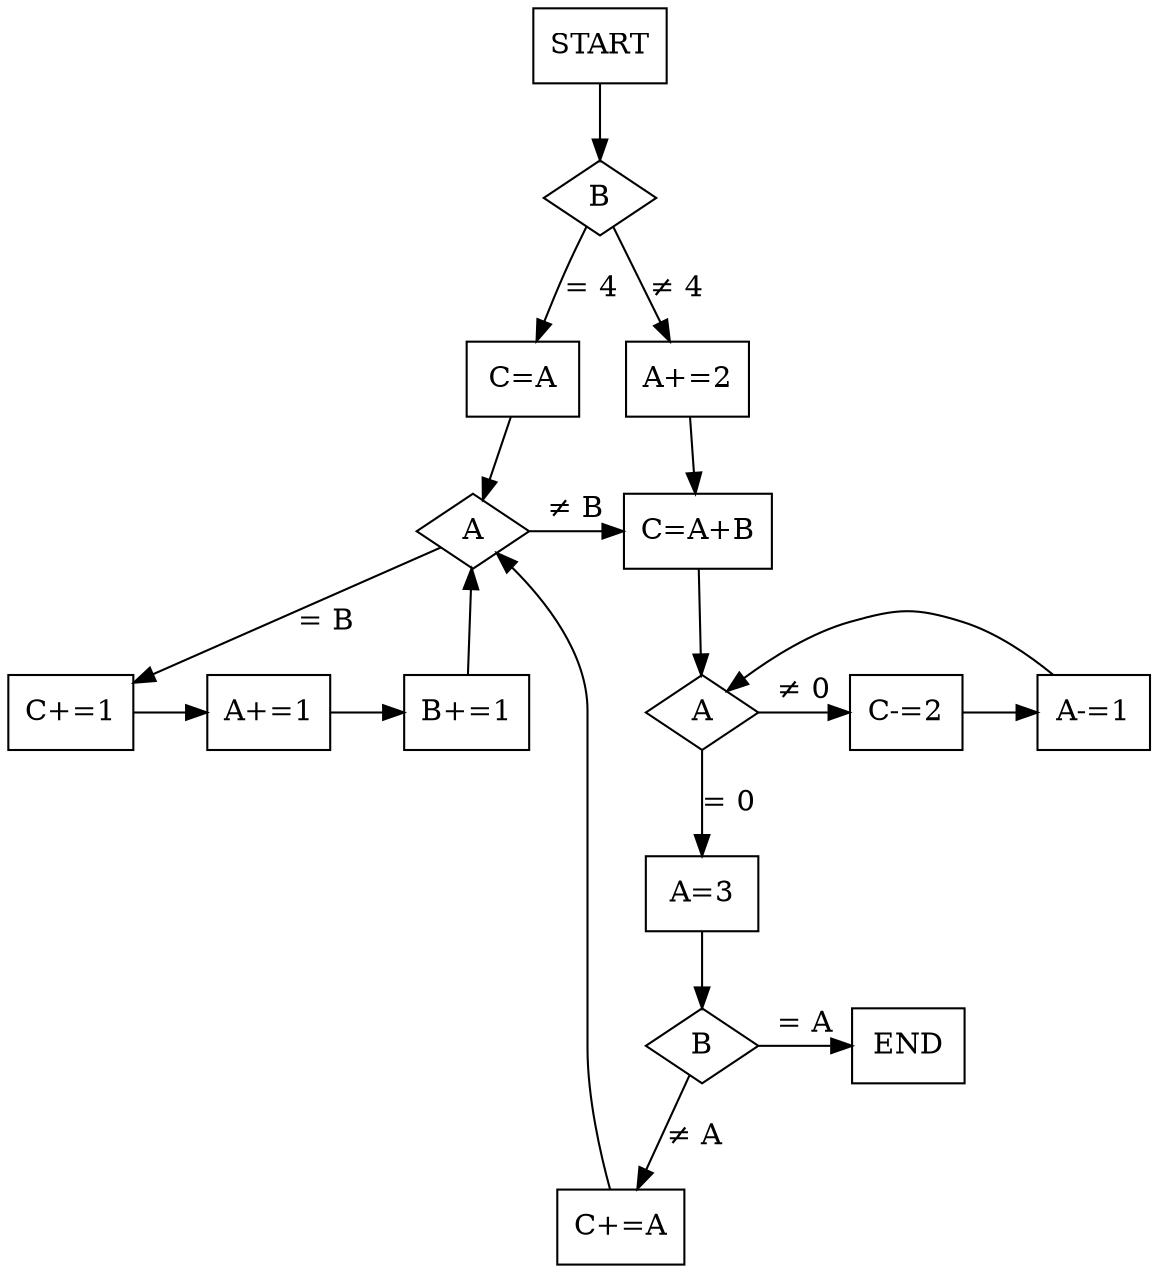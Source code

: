 digraph G {
    node [shape=box, ordering=out];
    # make 9 invisible rank
    { rank = same; START; }
    { rank = same; decision1}
    { rank = same; operation1; operation3;}
    { rank = same; operation2;decision3;}
    { rank = same; decision2; operation4;}
    { rank = same; operation4; operation5; operation6; operation7; operation8;}
    { rank = same; operation9}
    { rank = same; decision4; end;}
    { rank = same; operation10;}


    START;
    decision1[label="B", shape=diamond];
    decision2[label="A", shape=diamond];
    decision3[label="A", shape=diamond];
    decision4[label="B", shape=diamond];
    operation1[label="A+=2"];
    operation2[label="C=A+B"];
    operation3[label="C=A"];
    operation4[label="C+=1"];
    operation5[label="A+=1"];
    operation6[label="B+=1"];
    operation7[label="C-=2"];
    operation8[label="A-=1"];
    operation9[label="A=3"];
    operation10[label="C+=A"];
    end[label="END"];
    START -> decision1;
    decision1 -> operation3[label="= 4"];
    decision1 -> operation1[label="≠ 4"];
    operation1 -> operation2;
    operation2 -> decision2;
    operation3 -> decision3;
    decision3 -> operation2[label="≠ B"];
    decision3 -> operation4[label="= B"];
    operation4 -> operation5;
    operation5 -> operation6;
    operation6 -> decision3;

    decision2 -> operation7[label="≠ 0"];
    operation7 -> operation8;
    operation8 -> decision2;
    decision2 -> operation9[label="= 0"];
    operation9 -> decision4;
    decision4 -> end[label="= A"];
    decision4 -> operation10[label="≠ A"];
    operation10 -> decision3;
}